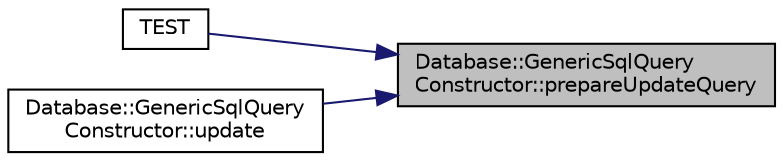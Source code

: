 digraph "Database::GenericSqlQueryConstructor::prepareUpdateQuery"
{
 // LATEX_PDF_SIZE
  edge [fontname="Helvetica",fontsize="10",labelfontname="Helvetica",labelfontsize="10"];
  node [fontname="Helvetica",fontsize="10",shape=record];
  rankdir="RL";
  Node1 [label="Database::GenericSqlQuery\lConstructor::prepareUpdateQuery",height=0.2,width=0.4,color="black", fillcolor="grey75", style="filled", fontcolor="black",tooltip=" "];
  Node1 -> Node2 [dir="back",color="midnightblue",fontsize="10",style="solid",fontname="Helvetica"];
  Node2 [label="TEST",height=0.2,width=0.4,color="black", fillcolor="white", style="filled",URL="$generic__sql__query__constructor__tests_8cpp.html#a3eb6598a51e35425b409e6e7976d4daf",tooltip=" "];
  Node1 -> Node3 [dir="back",color="midnightblue",fontsize="10",style="solid",fontname="Helvetica"];
  Node3 [label="Database::GenericSqlQuery\lConstructor::update",height=0.2,width=0.4,color="black", fillcolor="white", style="filled",URL="$class_database_1_1_generic_sql_query_constructor.html#aa079f18cb94e3d6cf76c4bd2cc95de81",tooltip=" "];
}
